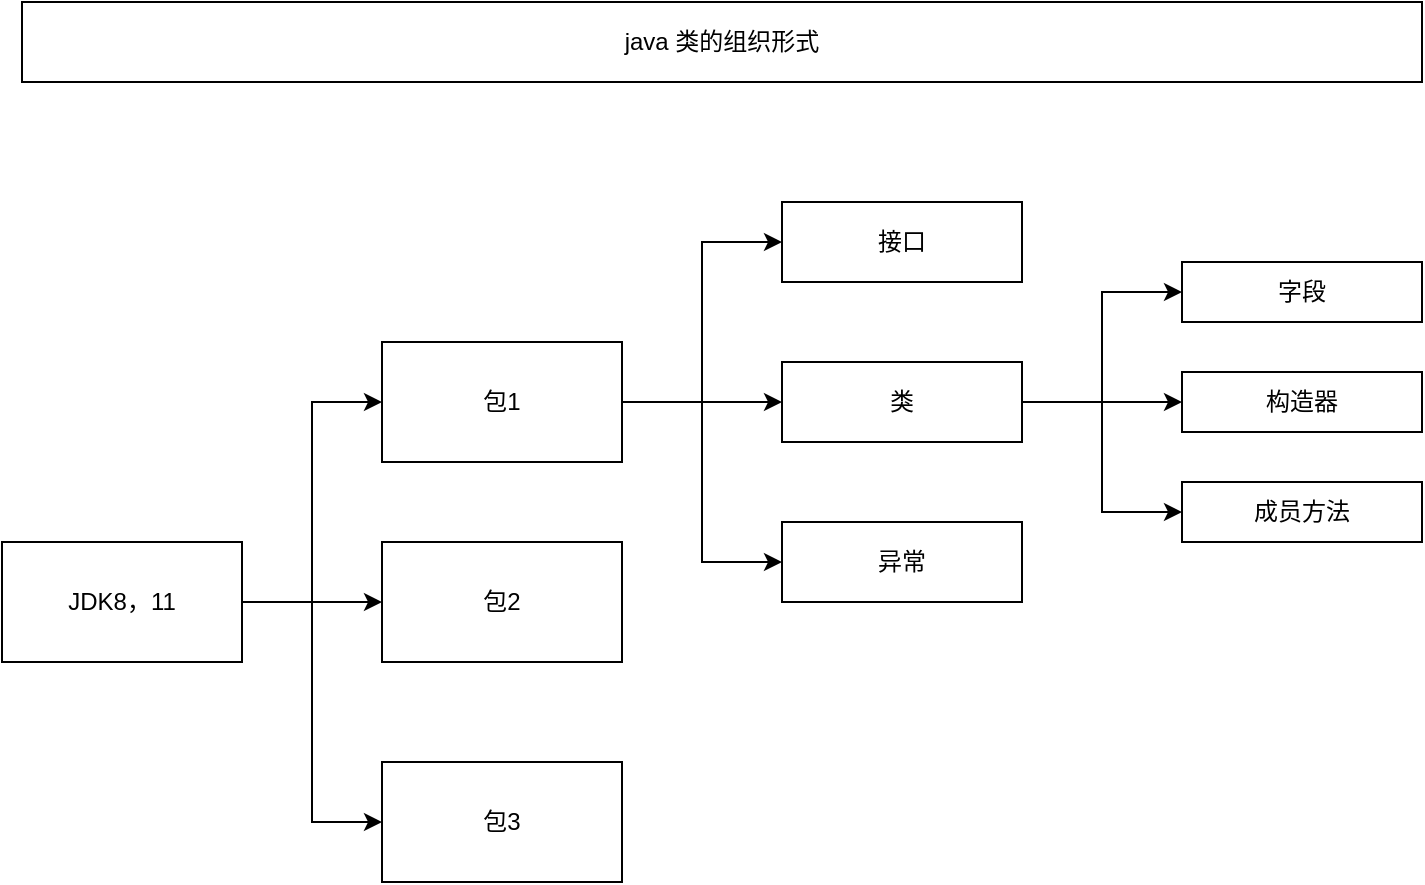 <mxfile version="21.3.7" type="device">
  <diagram name="第 1 页" id="aEeTmYs3uPnoUdH_LIxP">
    <mxGraphModel dx="1098" dy="828" grid="1" gridSize="10" guides="1" tooltips="1" connect="1" arrows="1" fold="1" page="1" pageScale="1" pageWidth="827" pageHeight="1169" math="0" shadow="0">
      <root>
        <mxCell id="0" />
        <mxCell id="1" parent="0" />
        <mxCell id="giAFv02d_juDBlBNptNR-1" value="java 类的组织形式" style="rounded=0;whiteSpace=wrap;html=1;" vertex="1" parent="1">
          <mxGeometry x="80" y="160" width="700" height="40" as="geometry" />
        </mxCell>
        <mxCell id="giAFv02d_juDBlBNptNR-6" value="" style="edgeStyle=orthogonalEdgeStyle;rounded=0;orthogonalLoop=1;jettySize=auto;html=1;" edge="1" parent="1" source="giAFv02d_juDBlBNptNR-2" target="giAFv02d_juDBlBNptNR-4">
          <mxGeometry relative="1" as="geometry" />
        </mxCell>
        <mxCell id="giAFv02d_juDBlBNptNR-7" style="edgeStyle=orthogonalEdgeStyle;rounded=0;orthogonalLoop=1;jettySize=auto;html=1;exitX=1;exitY=0.5;exitDx=0;exitDy=0;entryX=0;entryY=0.5;entryDx=0;entryDy=0;" edge="1" parent="1" source="giAFv02d_juDBlBNptNR-2" target="giAFv02d_juDBlBNptNR-3">
          <mxGeometry relative="1" as="geometry" />
        </mxCell>
        <mxCell id="giAFv02d_juDBlBNptNR-8" style="edgeStyle=orthogonalEdgeStyle;rounded=0;orthogonalLoop=1;jettySize=auto;html=1;exitX=1;exitY=0.5;exitDx=0;exitDy=0;entryX=0;entryY=0.5;entryDx=0;entryDy=0;" edge="1" parent="1" source="giAFv02d_juDBlBNptNR-2" target="giAFv02d_juDBlBNptNR-5">
          <mxGeometry relative="1" as="geometry" />
        </mxCell>
        <mxCell id="giAFv02d_juDBlBNptNR-2" value="JDK8，11" style="rounded=0;whiteSpace=wrap;html=1;" vertex="1" parent="1">
          <mxGeometry x="70" y="430" width="120" height="60" as="geometry" />
        </mxCell>
        <mxCell id="giAFv02d_juDBlBNptNR-14" style="edgeStyle=orthogonalEdgeStyle;rounded=0;orthogonalLoop=1;jettySize=auto;html=1;entryX=0;entryY=0.5;entryDx=0;entryDy=0;" edge="1" parent="1" source="giAFv02d_juDBlBNptNR-3" target="giAFv02d_juDBlBNptNR-9">
          <mxGeometry relative="1" as="geometry" />
        </mxCell>
        <mxCell id="giAFv02d_juDBlBNptNR-15" style="edgeStyle=orthogonalEdgeStyle;rounded=0;orthogonalLoop=1;jettySize=auto;html=1;entryX=0;entryY=0.5;entryDx=0;entryDy=0;" edge="1" parent="1" source="giAFv02d_juDBlBNptNR-3" target="giAFv02d_juDBlBNptNR-11">
          <mxGeometry relative="1" as="geometry" />
        </mxCell>
        <mxCell id="giAFv02d_juDBlBNptNR-16" style="edgeStyle=orthogonalEdgeStyle;rounded=0;orthogonalLoop=1;jettySize=auto;html=1;entryX=0;entryY=0.5;entryDx=0;entryDy=0;" edge="1" parent="1" source="giAFv02d_juDBlBNptNR-3" target="giAFv02d_juDBlBNptNR-12">
          <mxGeometry relative="1" as="geometry" />
        </mxCell>
        <mxCell id="giAFv02d_juDBlBNptNR-3" value="包1" style="rounded=0;whiteSpace=wrap;html=1;" vertex="1" parent="1">
          <mxGeometry x="260" y="330" width="120" height="60" as="geometry" />
        </mxCell>
        <mxCell id="giAFv02d_juDBlBNptNR-4" value="包2" style="rounded=0;whiteSpace=wrap;html=1;" vertex="1" parent="1">
          <mxGeometry x="260" y="430" width="120" height="60" as="geometry" />
        </mxCell>
        <mxCell id="giAFv02d_juDBlBNptNR-5" value="包3" style="rounded=0;whiteSpace=wrap;html=1;" vertex="1" parent="1">
          <mxGeometry x="260" y="540" width="120" height="60" as="geometry" />
        </mxCell>
        <mxCell id="giAFv02d_juDBlBNptNR-9" value="接口" style="rounded=0;whiteSpace=wrap;html=1;" vertex="1" parent="1">
          <mxGeometry x="460" y="260" width="120" height="40" as="geometry" />
        </mxCell>
        <mxCell id="giAFv02d_juDBlBNptNR-18" value="" style="edgeStyle=orthogonalEdgeStyle;rounded=0;orthogonalLoop=1;jettySize=auto;html=1;" edge="1" parent="1" source="giAFv02d_juDBlBNptNR-11" target="giAFv02d_juDBlBNptNR-17">
          <mxGeometry relative="1" as="geometry" />
        </mxCell>
        <mxCell id="giAFv02d_juDBlBNptNR-21" style="edgeStyle=orthogonalEdgeStyle;rounded=0;orthogonalLoop=1;jettySize=auto;html=1;entryX=0;entryY=0.5;entryDx=0;entryDy=0;" edge="1" parent="1" source="giAFv02d_juDBlBNptNR-11" target="giAFv02d_juDBlBNptNR-19">
          <mxGeometry relative="1" as="geometry" />
        </mxCell>
        <mxCell id="giAFv02d_juDBlBNptNR-22" style="edgeStyle=orthogonalEdgeStyle;rounded=0;orthogonalLoop=1;jettySize=auto;html=1;entryX=0;entryY=0.5;entryDx=0;entryDy=0;" edge="1" parent="1" source="giAFv02d_juDBlBNptNR-11" target="giAFv02d_juDBlBNptNR-20">
          <mxGeometry relative="1" as="geometry" />
        </mxCell>
        <mxCell id="giAFv02d_juDBlBNptNR-11" value="类" style="rounded=0;whiteSpace=wrap;html=1;" vertex="1" parent="1">
          <mxGeometry x="460" y="340" width="120" height="40" as="geometry" />
        </mxCell>
        <mxCell id="giAFv02d_juDBlBNptNR-12" value="异常" style="rounded=0;whiteSpace=wrap;html=1;" vertex="1" parent="1">
          <mxGeometry x="460" y="420" width="120" height="40" as="geometry" />
        </mxCell>
        <mxCell id="giAFv02d_juDBlBNptNR-17" value="构造器" style="rounded=0;whiteSpace=wrap;html=1;" vertex="1" parent="1">
          <mxGeometry x="660" y="345" width="120" height="30" as="geometry" />
        </mxCell>
        <mxCell id="giAFv02d_juDBlBNptNR-19" value="字段" style="rounded=0;whiteSpace=wrap;html=1;" vertex="1" parent="1">
          <mxGeometry x="660" y="290" width="120" height="30" as="geometry" />
        </mxCell>
        <mxCell id="giAFv02d_juDBlBNptNR-20" value="成员方法" style="rounded=0;whiteSpace=wrap;html=1;" vertex="1" parent="1">
          <mxGeometry x="660" y="400" width="120" height="30" as="geometry" />
        </mxCell>
      </root>
    </mxGraphModel>
  </diagram>
</mxfile>
